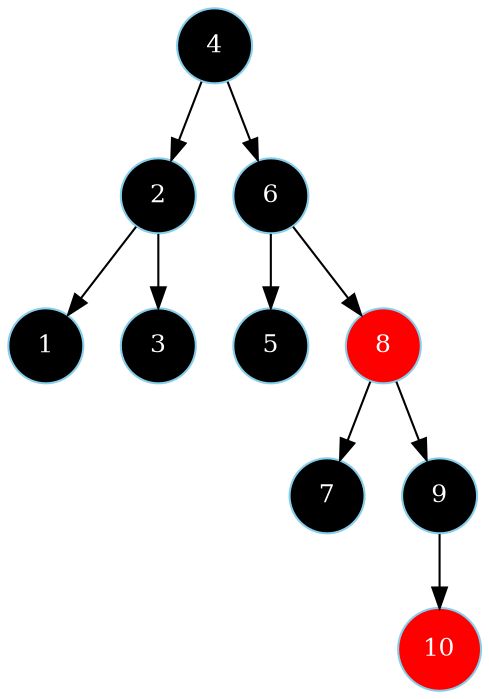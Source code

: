 

digraph rbtree {
    node[shape=circle, fontsize=12, fontcolor=white, style=filled, color=skyblue];
    edge[shape=solid, color=black];
    4[fillcolor=black];
    2[fillcolor=black];
    4 -> 2 ;
    6[fillcolor=black];
    4 -> 6 ;
    2[fillcolor=black];
    1[fillcolor=black];
    2 -> 1 ;
    3[fillcolor=black];
    2 -> 3 ;
    1[fillcolor=black];
    3[fillcolor=black];
    6[fillcolor=black];
    5[fillcolor=black];
    6 -> 5 ;
    8[fillcolor=red];
    6 -> 8 ;
    5[fillcolor=black];
    8[fillcolor=red];
    7[fillcolor=black];
    8 -> 7 ;
    9[fillcolor=black];
    8 -> 9 ;
    7[fillcolor=black];
    9[fillcolor=black];
    10[fillcolor=red];
    9 -> 10 ;
    10[fillcolor=red];
}
